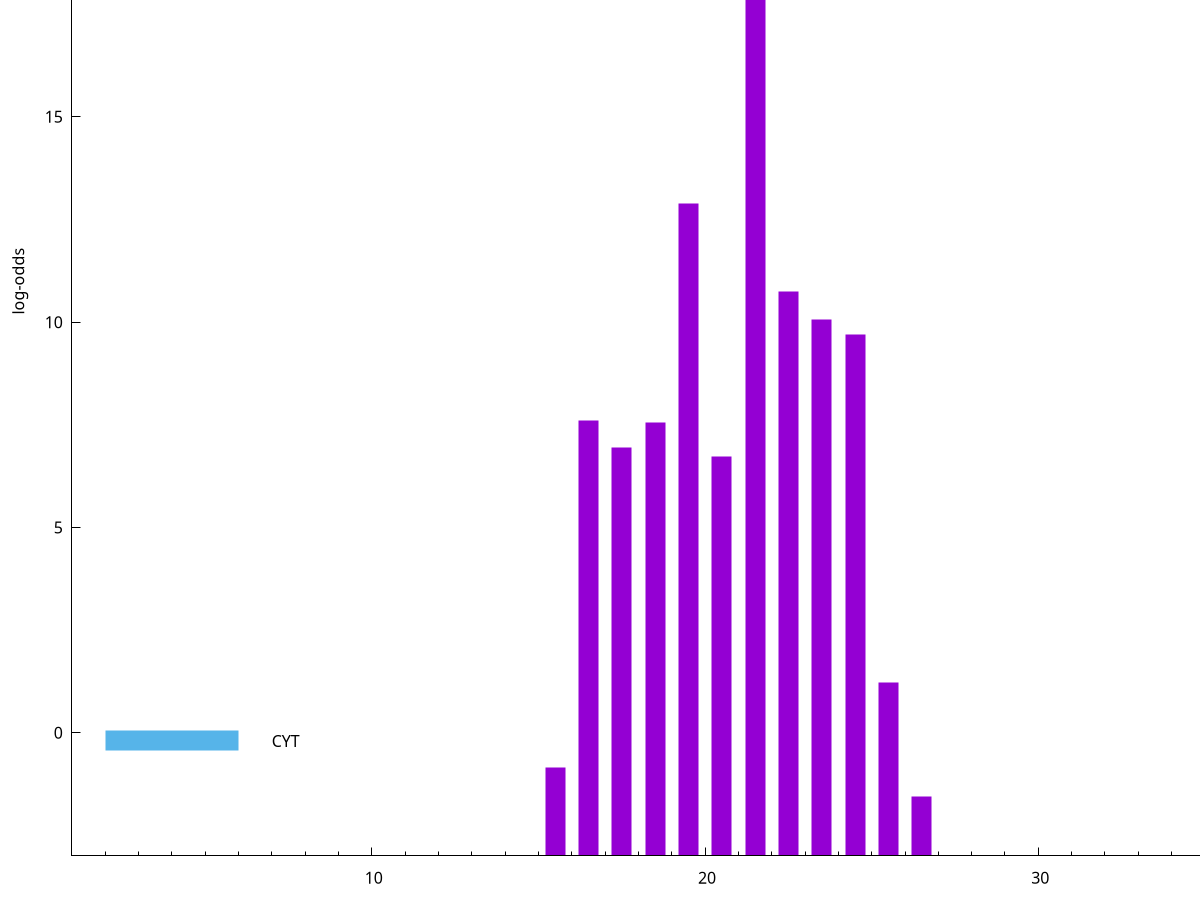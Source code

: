 set title "LipoP predictions for SRR3467249.gff"
set size 2., 1.4
set xrange [1:70] 
set mxtics 10
set yrange [-3:25]
set y2range [0:28]
set ylabel "log-odds"
set term postscript eps color solid "Helvetica" 30
set output "SRR3467249.gff104.eps"
set arrow from 2,23.388 to 6,23.388 nohead lt 1 lw 20
set label "SpI" at 7,23.388
set arrow from 2,-0.200913 to 6,-0.200913 nohead lt 3 lw 20
set label "CYT" at 7,-0.200913
set arrow from 2,23.388 to 6,23.388 nohead lt 1 lw 20
set label "SpI" at 7,23.388
# NOTE: The scores below are the log-odds scores with the threshold
# NOTE: subtracted (a hack to make gnuplot make the histogram all
# NOTE: look nice).
plot "-" axes x1y2 title "" with impulses lt 1 lw 20
21.500000 26.386400
19.500000 15.898400
22.500000 13.746500
23.500000 13.054200
24.500000 12.706160
16.500000 10.615780
18.500000 10.567700
17.500000 9.937420
20.500000 9.726740
25.500000 4.232140
15.500000 2.147273
26.500000 1.445320
e
exit
